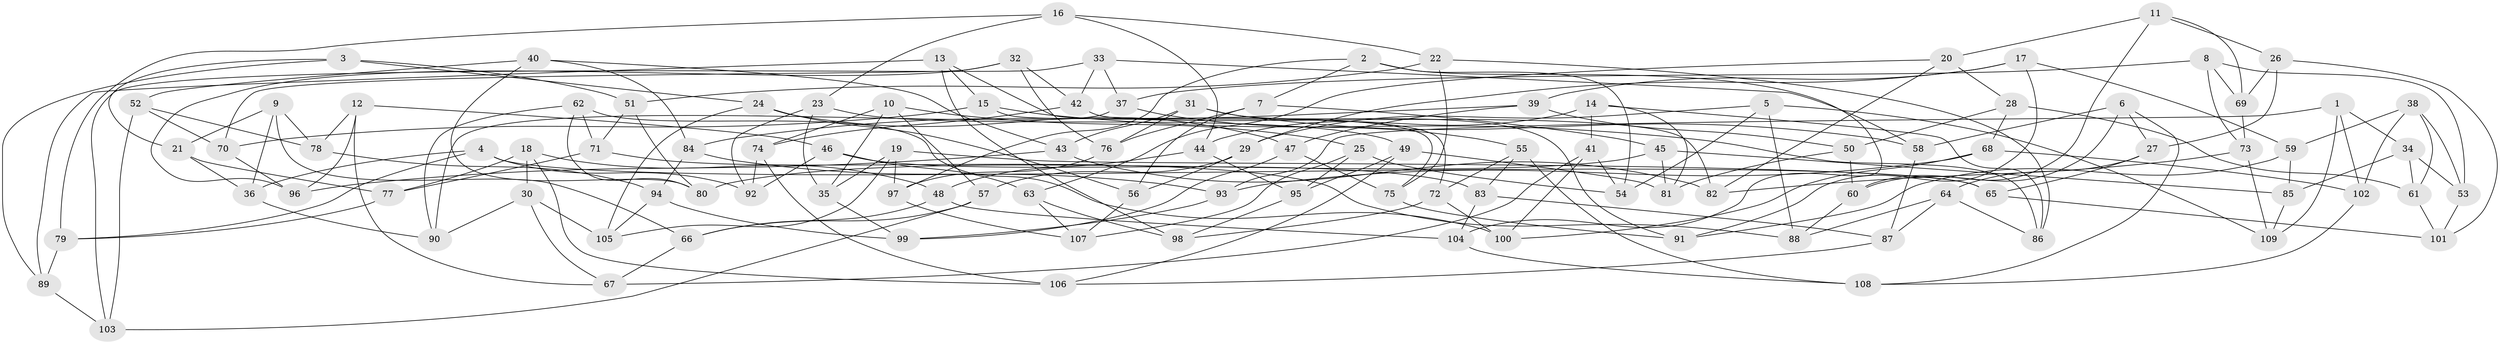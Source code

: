 // Generated by graph-tools (version 1.1) at 2025/57/03/09/25 04:57:53]
// undirected, 109 vertices, 218 edges
graph export_dot {
graph [start="1"]
  node [color=gray90,style=filled];
  1;
  2;
  3;
  4;
  5;
  6;
  7;
  8;
  9;
  10;
  11;
  12;
  13;
  14;
  15;
  16;
  17;
  18;
  19;
  20;
  21;
  22;
  23;
  24;
  25;
  26;
  27;
  28;
  29;
  30;
  31;
  32;
  33;
  34;
  35;
  36;
  37;
  38;
  39;
  40;
  41;
  42;
  43;
  44;
  45;
  46;
  47;
  48;
  49;
  50;
  51;
  52;
  53;
  54;
  55;
  56;
  57;
  58;
  59;
  60;
  61;
  62;
  63;
  64;
  65;
  66;
  67;
  68;
  69;
  70;
  71;
  72;
  73;
  74;
  75;
  76;
  77;
  78;
  79;
  80;
  81;
  82;
  83;
  84;
  85;
  86;
  87;
  88;
  89;
  90;
  91;
  92;
  93;
  94;
  95;
  96;
  97;
  98;
  99;
  100;
  101;
  102;
  103;
  104;
  105;
  106;
  107;
  108;
  109;
  1 -- 102;
  1 -- 93;
  1 -- 34;
  1 -- 109;
  2 -- 54;
  2 -- 7;
  2 -- 104;
  2 -- 97;
  3 -- 21;
  3 -- 89;
  3 -- 24;
  3 -- 51;
  4 -- 79;
  4 -- 65;
  4 -- 92;
  4 -- 36;
  5 -- 88;
  5 -- 29;
  5 -- 54;
  5 -- 109;
  6 -- 58;
  6 -- 108;
  6 -- 60;
  6 -- 27;
  7 -- 76;
  7 -- 45;
  7 -- 56;
  8 -- 73;
  8 -- 53;
  8 -- 37;
  8 -- 69;
  9 -- 21;
  9 -- 78;
  9 -- 36;
  9 -- 66;
  10 -- 57;
  10 -- 25;
  10 -- 35;
  10 -- 74;
  11 -- 20;
  11 -- 60;
  11 -- 26;
  11 -- 69;
  12 -- 96;
  12 -- 78;
  12 -- 67;
  12 -- 46;
  13 -- 98;
  13 -- 15;
  13 -- 89;
  13 -- 72;
  14 -- 81;
  14 -- 86;
  14 -- 41;
  14 -- 44;
  15 -- 70;
  15 -- 86;
  15 -- 75;
  16 -- 22;
  16 -- 79;
  16 -- 23;
  16 -- 44;
  17 -- 91;
  17 -- 39;
  17 -- 59;
  17 -- 29;
  18 -- 30;
  18 -- 77;
  18 -- 48;
  18 -- 106;
  19 -- 105;
  19 -- 97;
  19 -- 35;
  19 -- 65;
  20 -- 82;
  20 -- 63;
  20 -- 28;
  21 -- 77;
  21 -- 36;
  22 -- 51;
  22 -- 86;
  22 -- 75;
  23 -- 35;
  23 -- 92;
  23 -- 49;
  24 -- 47;
  24 -- 105;
  24 -- 56;
  25 -- 54;
  25 -- 95;
  25 -- 107;
  26 -- 101;
  26 -- 69;
  26 -- 27;
  27 -- 64;
  27 -- 65;
  28 -- 50;
  28 -- 61;
  28 -- 68;
  29 -- 57;
  29 -- 56;
  30 -- 105;
  30 -- 90;
  30 -- 67;
  31 -- 91;
  31 -- 76;
  31 -- 43;
  31 -- 58;
  32 -- 76;
  32 -- 42;
  32 -- 96;
  32 -- 70;
  33 -- 103;
  33 -- 37;
  33 -- 42;
  33 -- 58;
  34 -- 85;
  34 -- 61;
  34 -- 53;
  35 -- 99;
  36 -- 90;
  37 -- 90;
  37 -- 55;
  38 -- 102;
  38 -- 59;
  38 -- 53;
  38 -- 61;
  39 -- 84;
  39 -- 50;
  39 -- 47;
  40 -- 43;
  40 -- 84;
  40 -- 80;
  40 -- 52;
  41 -- 54;
  41 -- 67;
  41 -- 100;
  42 -- 82;
  42 -- 74;
  43 -- 96;
  43 -- 82;
  44 -- 48;
  44 -- 95;
  45 -- 85;
  45 -- 80;
  45 -- 81;
  46 -- 92;
  46 -- 63;
  46 -- 83;
  47 -- 99;
  47 -- 75;
  48 -- 104;
  48 -- 66;
  49 -- 81;
  49 -- 95;
  49 -- 106;
  50 -- 60;
  50 -- 81;
  51 -- 71;
  51 -- 80;
  52 -- 78;
  52 -- 103;
  52 -- 70;
  53 -- 101;
  55 -- 108;
  55 -- 83;
  55 -- 72;
  56 -- 107;
  57 -- 66;
  57 -- 103;
  58 -- 87;
  59 -- 85;
  59 -- 91;
  60 -- 88;
  61 -- 101;
  62 -- 90;
  62 -- 80;
  62 -- 71;
  62 -- 100;
  63 -- 98;
  63 -- 107;
  64 -- 87;
  64 -- 86;
  64 -- 88;
  65 -- 101;
  66 -- 67;
  68 -- 93;
  68 -- 100;
  68 -- 102;
  69 -- 73;
  70 -- 96;
  71 -- 88;
  71 -- 77;
  72 -- 100;
  72 -- 98;
  73 -- 109;
  73 -- 82;
  74 -- 92;
  74 -- 106;
  75 -- 91;
  76 -- 97;
  77 -- 79;
  78 -- 94;
  79 -- 89;
  83 -- 87;
  83 -- 104;
  84 -- 94;
  84 -- 93;
  85 -- 109;
  87 -- 106;
  89 -- 103;
  93 -- 99;
  94 -- 105;
  94 -- 99;
  95 -- 98;
  97 -- 107;
  102 -- 108;
  104 -- 108;
}
